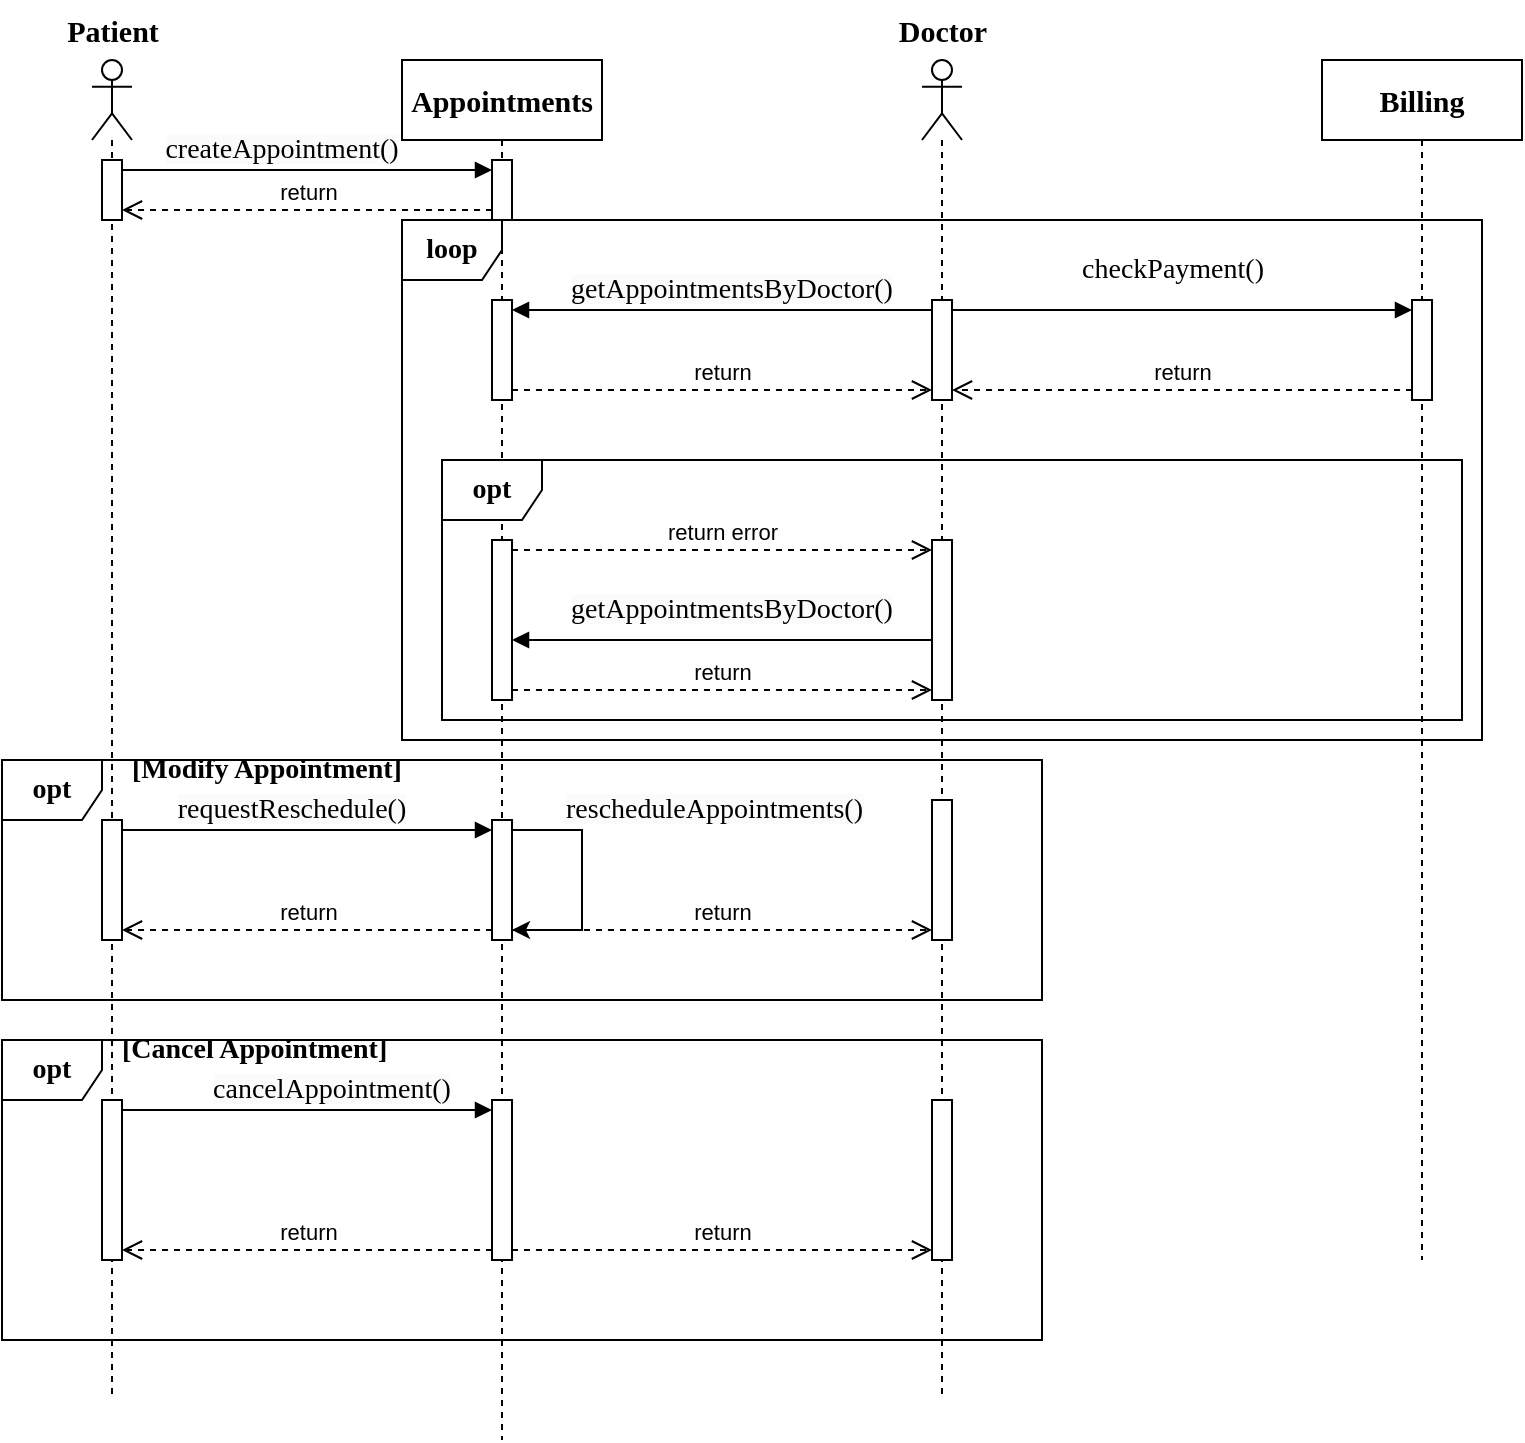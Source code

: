 <mxfile version="22.1.11" type="device">
  <diagram name="第 1 页" id="BuwkmsPcmdFG3GMaUP5k">
    <mxGraphModel dx="1050" dy="611" grid="1" gridSize="10" guides="1" tooltips="1" connect="1" arrows="1" fold="1" page="1" pageScale="1" pageWidth="2339" pageHeight="3300" math="0" shadow="0">
      <root>
        <mxCell id="0" />
        <mxCell id="1" parent="0" />
        <mxCell id="NCV-lj4KWRaKkDm543wy-3" value="" style="shape=umlLifeline;perimeter=lifelinePerimeter;whiteSpace=wrap;html=1;container=1;dropTarget=0;collapsible=0;recursiveResize=0;outlineConnect=0;portConstraint=eastwest;newEdgeStyle={&quot;curved&quot;:0,&quot;rounded&quot;:0};participant=umlActor;" parent="1" vertex="1">
          <mxGeometry x="640" y="120" width="20" height="670" as="geometry" />
        </mxCell>
        <mxCell id="NCV-lj4KWRaKkDm543wy-9" value="" style="html=1;points=[[0,0,0,0,5],[0,1,0,0,-5],[1,0,0,0,5],[1,1,0,0,-5]];perimeter=orthogonalPerimeter;outlineConnect=0;targetShapes=umlLifeline;portConstraint=eastwest;newEdgeStyle={&quot;curved&quot;:0,&quot;rounded&quot;:0};" parent="NCV-lj4KWRaKkDm543wy-3" vertex="1">
          <mxGeometry x="5" y="120" width="10" height="50" as="geometry" />
        </mxCell>
        <mxCell id="NCV-lj4KWRaKkDm543wy-31" value="" style="html=1;points=[[0,0,0,0,5],[0,1,0,0,-5],[1,0,0,0,5],[1,1,0,0,-5]];perimeter=orthogonalPerimeter;outlineConnect=0;targetShapes=umlLifeline;portConstraint=eastwest;newEdgeStyle={&quot;curved&quot;:0,&quot;rounded&quot;:0};" parent="NCV-lj4KWRaKkDm543wy-3" vertex="1">
          <mxGeometry x="5" y="520" width="10" height="80" as="geometry" />
        </mxCell>
        <mxCell id="NCV-lj4KWRaKkDm543wy-17" value="" style="html=1;points=[[0,0,0,0,5],[0,1,0,0,-5],[1,0,0,0,5],[1,1,0,0,-5]];perimeter=orthogonalPerimeter;outlineConnect=0;targetShapes=umlLifeline;portConstraint=eastwest;newEdgeStyle={&quot;curved&quot;:0,&quot;rounded&quot;:0};" parent="NCV-lj4KWRaKkDm543wy-3" vertex="1">
          <mxGeometry x="5" y="370" width="10" height="70" as="geometry" />
        </mxCell>
        <mxCell id="O4adYY38T9CCWT9tIrHU-11" value="" style="html=1;points=[[0,0,0,0,5],[0,1,0,0,-5],[1,0,0,0,5],[1,1,0,0,-5]];perimeter=orthogonalPerimeter;outlineConnect=0;targetShapes=umlLifeline;portConstraint=eastwest;newEdgeStyle={&quot;curved&quot;:0,&quot;rounded&quot;:0};" vertex="1" parent="NCV-lj4KWRaKkDm543wy-3">
          <mxGeometry x="5" y="240" width="10" height="80" as="geometry" />
        </mxCell>
        <mxCell id="NCV-lj4KWRaKkDm543wy-4" value="" style="shape=umlLifeline;perimeter=lifelinePerimeter;whiteSpace=wrap;html=1;container=1;dropTarget=0;collapsible=0;recursiveResize=0;outlineConnect=0;portConstraint=eastwest;newEdgeStyle={&quot;curved&quot;:0,&quot;rounded&quot;:0};participant=umlActor;" parent="1" vertex="1">
          <mxGeometry x="225" y="120" width="20" height="670" as="geometry" />
        </mxCell>
        <mxCell id="NCV-lj4KWRaKkDm543wy-8" value="" style="html=1;points=[[0,0,0,0,5],[0,1,0,0,-5],[1,0,0,0,5],[1,1,0,0,-5]];perimeter=orthogonalPerimeter;outlineConnect=0;targetShapes=umlLifeline;portConstraint=eastwest;newEdgeStyle={&quot;curved&quot;:0,&quot;rounded&quot;:0};" parent="NCV-lj4KWRaKkDm543wy-4" vertex="1">
          <mxGeometry x="5" y="50" width="10" height="30" as="geometry" />
        </mxCell>
        <mxCell id="NCV-lj4KWRaKkDm543wy-44" value="" style="html=1;points=[[0,0,0,0,5],[0,1,0,0,-5],[1,0,0,0,5],[1,1,0,0,-5]];perimeter=orthogonalPerimeter;outlineConnect=0;targetShapes=umlLifeline;portConstraint=eastwest;newEdgeStyle={&quot;curved&quot;:0,&quot;rounded&quot;:0};" parent="NCV-lj4KWRaKkDm543wy-4" vertex="1">
          <mxGeometry x="5" y="380" width="10" height="60" as="geometry" />
        </mxCell>
        <mxCell id="NCV-lj4KWRaKkDm543wy-45" value="" style="html=1;points=[[0,0,0,0,5],[0,1,0,0,-5],[1,0,0,0,5],[1,1,0,0,-5]];perimeter=orthogonalPerimeter;outlineConnect=0;targetShapes=umlLifeline;portConstraint=eastwest;newEdgeStyle={&quot;curved&quot;:0,&quot;rounded&quot;:0};" parent="NCV-lj4KWRaKkDm543wy-4" vertex="1">
          <mxGeometry x="5" y="520" width="10" height="80" as="geometry" />
        </mxCell>
        <mxCell id="NCV-lj4KWRaKkDm543wy-5" value="&lt;font size=&quot;1&quot; face=&quot;Times New Roman&quot;&gt;&lt;b style=&quot;font-size: 15px;&quot;&gt;Appointments&lt;/b&gt;&lt;/font&gt;" style="shape=umlLifeline;perimeter=lifelinePerimeter;whiteSpace=wrap;html=1;container=1;dropTarget=0;collapsible=0;recursiveResize=0;outlineConnect=0;portConstraint=eastwest;newEdgeStyle={&quot;curved&quot;:0,&quot;rounded&quot;:0};" parent="1" vertex="1">
          <mxGeometry x="380" y="120" width="100" height="690" as="geometry" />
        </mxCell>
        <mxCell id="NCV-lj4KWRaKkDm543wy-14" value="" style="html=1;points=[[0,0,0,0,5],[0,1,0,0,-5],[1,0,0,0,5],[1,1,0,0,-5]];perimeter=orthogonalPerimeter;outlineConnect=0;targetShapes=umlLifeline;portConstraint=eastwest;newEdgeStyle={&quot;curved&quot;:0,&quot;rounded&quot;:0};" parent="NCV-lj4KWRaKkDm543wy-5" vertex="1">
          <mxGeometry x="45" y="50" width="10" height="30" as="geometry" />
        </mxCell>
        <mxCell id="NCV-lj4KWRaKkDm543wy-28" value="" style="html=1;points=[[0,0,0,0,5],[0,1,0,0,-5],[1,0,0,0,5],[1,1,0,0,-5]];perimeter=orthogonalPerimeter;outlineConnect=0;targetShapes=umlLifeline;portConstraint=eastwest;newEdgeStyle={&quot;curved&quot;:0,&quot;rounded&quot;:0};" parent="NCV-lj4KWRaKkDm543wy-5" vertex="1">
          <mxGeometry x="45" y="520" width="10" height="80" as="geometry" />
        </mxCell>
        <mxCell id="NCV-lj4KWRaKkDm543wy-21" value="" style="html=1;points=[[0,0,0,0,5],[0,1,0,0,-5],[1,0,0,0,5],[1,1,0,0,-5]];perimeter=orthogonalPerimeter;outlineConnect=0;targetShapes=umlLifeline;portConstraint=eastwest;newEdgeStyle={&quot;curved&quot;:0,&quot;rounded&quot;:0};" parent="NCV-lj4KWRaKkDm543wy-5" vertex="1">
          <mxGeometry x="45" y="380" width="10" height="60" as="geometry" />
        </mxCell>
        <mxCell id="O4adYY38T9CCWT9tIrHU-1" value="" style="endArrow=classic;html=1;rounded=0;exitX=1;exitY=0;exitDx=0;exitDy=5;exitPerimeter=0;" edge="1" parent="NCV-lj4KWRaKkDm543wy-5" source="NCV-lj4KWRaKkDm543wy-21" target="NCV-lj4KWRaKkDm543wy-21">
          <mxGeometry width="50" height="50" relative="1" as="geometry">
            <mxPoint x="130" y="320" as="sourcePoint" />
            <mxPoint x="180" y="270" as="targetPoint" />
            <Array as="points">
              <mxPoint x="90" y="385" />
            </Array>
          </mxGeometry>
        </mxCell>
        <mxCell id="O4adYY38T9CCWT9tIrHU-3" value="" style="html=1;points=[[0,0,0,0,5],[0,1,0,0,-5],[1,0,0,0,5],[1,1,0,0,-5]];perimeter=orthogonalPerimeter;outlineConnect=0;targetShapes=umlLifeline;portConstraint=eastwest;newEdgeStyle={&quot;curved&quot;:0,&quot;rounded&quot;:0};" vertex="1" parent="NCV-lj4KWRaKkDm543wy-5">
          <mxGeometry x="45" y="120" width="10" height="50" as="geometry" />
        </mxCell>
        <mxCell id="NCV-lj4KWRaKkDm543wy-6" value="Patient" style="text;html=1;align=center;verticalAlign=middle;resizable=0;points=[];autosize=1;strokeColor=none;fillColor=none;fontFamily=Times New Roman;fontStyle=1;fontSize=15;" parent="1" vertex="1">
          <mxGeometry x="200" y="90" width="70" height="30" as="geometry" />
        </mxCell>
        <mxCell id="NCV-lj4KWRaKkDm543wy-7" value="Doctor" style="text;html=1;align=center;verticalAlign=middle;resizable=0;points=[];autosize=1;strokeColor=none;fillColor=none;fontFamily=Times New Roman;fontStyle=1;fontSize=15;" parent="1" vertex="1">
          <mxGeometry x="615" y="90" width="70" height="30" as="geometry" />
        </mxCell>
        <mxCell id="NCV-lj4KWRaKkDm543wy-19" value="&lt;b&gt;&lt;font style=&quot;font-size: 14px;&quot; face=&quot;Times New Roman&quot;&gt;opt&lt;/font&gt;&lt;/b&gt;" style="shape=umlFrame;whiteSpace=wrap;html=1;pointerEvents=0;recursiveResize=0;container=0;collapsible=0;width=50;" parent="1" vertex="1">
          <mxGeometry x="180" y="470" width="520" height="120" as="geometry" />
        </mxCell>
        <mxCell id="NCV-lj4KWRaKkDm543wy-36" value="&lt;b&gt;&lt;font style=&quot;font-size: 14px;&quot; face=&quot;Times New Roman&quot;&gt;opt&lt;/font&gt;&lt;/b&gt;" style="shape=umlFrame;whiteSpace=wrap;html=1;pointerEvents=0;recursiveResize=0;container=0;collapsible=0;width=50;" parent="1" vertex="1">
          <mxGeometry x="180" y="610" width="520" height="150" as="geometry" />
        </mxCell>
        <mxCell id="NCV-lj4KWRaKkDm543wy-52" value="[Modify Appointment]" style="text;whiteSpace=wrap;fontFamily=Times New Roman;fontStyle=1;fontSize=14;" parent="1" vertex="1">
          <mxGeometry x="242.5" y="460" width="140" height="40" as="geometry" />
        </mxCell>
        <mxCell id="NCV-lj4KWRaKkDm543wy-54" value="[Cancel Appointment]" style="text;whiteSpace=wrap;fontFamily=Times New Roman;fontStyle=1;fontSize=14;" parent="1" vertex="1">
          <mxGeometry x="237.5" y="600" width="140" height="40" as="geometry" />
        </mxCell>
        <mxCell id="nsqOyJmTtHDTBHi2q4xo-8" value="&lt;span style=&quot;color: rgb(0, 0, 0); font-size: 14px; font-style: normal; font-variant-ligatures: normal; font-variant-caps: normal; font-weight: 400; letter-spacing: normal; orphans: 2; text-indent: 0px; text-transform: none; widows: 2; word-spacing: 0px; -webkit-text-stroke-width: 0px; background-color: rgb(251, 251, 251); text-decoration-thickness: initial; text-decoration-style: initial; text-decoration-color: initial; float: none; display: inline !important;&quot;&gt;createAppointment()&lt;/span&gt;" style="text;whiteSpace=wrap;html=1;fontFamily=Times New Roman;fontSize=14;align=center;" parent="1" vertex="1">
          <mxGeometry x="245" y="150" width="150" height="30" as="geometry" />
        </mxCell>
        <mxCell id="nsqOyJmTtHDTBHi2q4xo-9" value="" style="html=1;verticalAlign=bottom;endArrow=block;curved=0;rounded=0;exitX=1;exitY=0;exitDx=0;exitDy=5;exitPerimeter=0;entryX=0;entryY=0;entryDx=0;entryDy=5;entryPerimeter=0;" parent="1" source="NCV-lj4KWRaKkDm543wy-8" target="NCV-lj4KWRaKkDm543wy-14" edge="1">
          <mxGeometry relative="1" as="geometry">
            <mxPoint x="330" y="80" as="sourcePoint" />
            <mxPoint x="590" y="100" as="targetPoint" />
          </mxGeometry>
        </mxCell>
        <mxCell id="nsqOyJmTtHDTBHi2q4xo-10" value="&lt;span style=&quot;color: rgb(0, 0, 0); font-family: &amp;quot;Times New Roman&amp;quot;; font-size: 14px; font-style: normal; font-variant-ligatures: normal; font-variant-caps: normal; font-weight: 400; letter-spacing: normal; orphans: 2; text-indent: 0px; text-transform: none; widows: 2; word-spacing: 0px; -webkit-text-stroke-width: 0px; background-color: rgb(251, 251, 251); text-decoration-thickness: initial; text-decoration-style: initial; text-decoration-color: initial; float: none; display: inline !important;&quot;&gt;getAppointmentsByDoctor()&lt;/span&gt;" style="text;whiteSpace=wrap;html=1;align=center;" parent="1" vertex="1">
          <mxGeometry x="450" y="220" width="190" height="40" as="geometry" />
        </mxCell>
        <mxCell id="nsqOyJmTtHDTBHi2q4xo-11" value="" style="html=1;verticalAlign=bottom;endArrow=block;curved=0;rounded=0;entryX=1;entryY=0;entryDx=0;entryDy=5;entryPerimeter=0;" parent="1" source="NCV-lj4KWRaKkDm543wy-9" target="O4adYY38T9CCWT9tIrHU-3" edge="1">
          <mxGeometry relative="1" as="geometry">
            <mxPoint x="330" y="80" as="sourcePoint" />
            <mxPoint x="590" y="120" as="targetPoint" />
          </mxGeometry>
        </mxCell>
        <mxCell id="nsqOyJmTtHDTBHi2q4xo-15" value="&lt;span style=&quot;color: rgb(0, 0, 0); font-family: &amp;quot;Times New Roman&amp;quot;; font-size: 14px; font-style: normal; font-variant-ligatures: normal; font-variant-caps: normal; font-weight: 400; letter-spacing: normal; orphans: 2; text-indent: 0px; text-transform: none; widows: 2; word-spacing: 0px; -webkit-text-stroke-width: 0px; background-color: rgb(251, 251, 251); text-decoration-thickness: initial; text-decoration-style: initial; text-decoration-color: initial; float: none; display: inline !important;&quot;&gt;requestReschedule()&lt;/span&gt;" style="text;whiteSpace=wrap;html=1;align=center;" parent="1" vertex="1">
          <mxGeometry x="250" y="480" width="150" height="40" as="geometry" />
        </mxCell>
        <mxCell id="nsqOyJmTtHDTBHi2q4xo-16" value="" style="html=1;verticalAlign=bottom;endArrow=block;curved=0;rounded=0;exitX=1;exitY=0;exitDx=0;exitDy=5;exitPerimeter=0;" parent="1" source="NCV-lj4KWRaKkDm543wy-44" target="NCV-lj4KWRaKkDm543wy-21" edge="1">
          <mxGeometry relative="1" as="geometry">
            <mxPoint x="330" y="80" as="sourcePoint" />
            <mxPoint x="590" y="100" as="targetPoint" />
          </mxGeometry>
        </mxCell>
        <mxCell id="nsqOyJmTtHDTBHi2q4xo-17" value="return" style="html=1;verticalAlign=bottom;endArrow=open;dashed=1;endSize=8;curved=0;rounded=0;entryX=1;entryY=1;entryDx=0;entryDy=-5;entryPerimeter=0;exitX=0;exitY=1;exitDx=0;exitDy=-5;exitPerimeter=0;" parent="1" source="NCV-lj4KWRaKkDm543wy-21" target="NCV-lj4KWRaKkDm543wy-44" edge="1">
          <mxGeometry relative="1" as="geometry">
            <mxPoint x="320" y="100" as="targetPoint" />
            <mxPoint x="230" y="60" as="sourcePoint" />
          </mxGeometry>
        </mxCell>
        <mxCell id="nsqOyJmTtHDTBHi2q4xo-21" value="return" style="html=1;verticalAlign=bottom;endArrow=open;dashed=1;endSize=8;curved=0;rounded=0;entryX=0;entryY=1;entryDx=0;entryDy=-5;entryPerimeter=0;exitX=1;exitY=1;exitDx=0;exitDy=-5;exitPerimeter=0;" parent="1" source="NCV-lj4KWRaKkDm543wy-21" target="NCV-lj4KWRaKkDm543wy-17" edge="1">
          <mxGeometry relative="1" as="geometry">
            <mxPoint x="250" y="325" as="targetPoint" />
            <mxPoint x="435" y="325" as="sourcePoint" />
          </mxGeometry>
        </mxCell>
        <mxCell id="nsqOyJmTtHDTBHi2q4xo-22" value="" style="html=1;verticalAlign=bottom;endArrow=block;curved=0;rounded=0;entryX=0;entryY=0;entryDx=0;entryDy=5;entryPerimeter=0;exitX=1;exitY=0;exitDx=0;exitDy=5;exitPerimeter=0;" parent="1" source="NCV-lj4KWRaKkDm543wy-45" target="NCV-lj4KWRaKkDm543wy-28" edge="1">
          <mxGeometry relative="1" as="geometry">
            <mxPoint x="330" y="80" as="sourcePoint" />
            <mxPoint x="590" y="100" as="targetPoint" />
          </mxGeometry>
        </mxCell>
        <mxCell id="nsqOyJmTtHDTBHi2q4xo-23" value="&lt;span style=&quot;border-color: var(--border-color); color: rgb(0, 0, 0); font-style: normal; font-variant-ligatures: normal; font-variant-caps: normal; font-weight: 400; letter-spacing: normal; orphans: 2; text-indent: 0px; text-transform: none; widows: 2; word-spacing: 0px; -webkit-text-stroke-width: 0px; text-decoration-thickness: initial; text-decoration-style: initial; text-decoration-color: initial; font-family: &amp;quot;Times New Roman&amp;quot;; font-size: 14px; background-color: rgb(251, 251, 251); float: none; display: inline !important;&quot;&gt;cancelAppointment()&lt;/span&gt;&lt;br style=&quot;border-color: var(--border-color); color: rgb(0, 0, 0); font-style: normal; font-variant-ligatures: normal; font-variant-caps: normal; font-weight: 400; letter-spacing: normal; orphans: 2; text-indent: 0px; text-transform: none; widows: 2; word-spacing: 0px; -webkit-text-stroke-width: 0px; text-decoration-thickness: initial; text-decoration-style: initial; text-decoration-color: initial; font-family: &amp;quot;Times New Roman&amp;quot;; font-size: 14px; background-color: rgb(251, 251, 251);&quot;&gt;" style="text;whiteSpace=wrap;html=1;align=center;" parent="1" vertex="1">
          <mxGeometry x="270" y="620" width="150" height="40" as="geometry" />
        </mxCell>
        <mxCell id="nsqOyJmTtHDTBHi2q4xo-24" value="return" style="html=1;verticalAlign=bottom;endArrow=open;dashed=1;endSize=8;curved=0;rounded=0;entryX=1;entryY=1;entryDx=0;entryDy=-5;entryPerimeter=0;exitX=0;exitY=1;exitDx=0;exitDy=-5;exitPerimeter=0;" parent="1" source="NCV-lj4KWRaKkDm543wy-28" target="NCV-lj4KWRaKkDm543wy-45" edge="1">
          <mxGeometry relative="1" as="geometry">
            <mxPoint x="250" y="325" as="targetPoint" />
            <mxPoint x="435" y="325" as="sourcePoint" />
          </mxGeometry>
        </mxCell>
        <mxCell id="nsqOyJmTtHDTBHi2q4xo-25" value="return" style="html=1;verticalAlign=bottom;endArrow=open;dashed=1;endSize=8;curved=0;rounded=0;exitX=1;exitY=1;exitDx=0;exitDy=-5;exitPerimeter=0;" parent="1" source="NCV-lj4KWRaKkDm543wy-28" target="NCV-lj4KWRaKkDm543wy-31" edge="1">
          <mxGeometry relative="1" as="geometry">
            <mxPoint x="260" y="335" as="targetPoint" />
            <mxPoint x="445" y="335" as="sourcePoint" />
          </mxGeometry>
        </mxCell>
        <mxCell id="nsqOyJmTtHDTBHi2q4xo-26" value="checkPayment()" style="text;html=1;align=center;verticalAlign=middle;resizable=0;points=[];autosize=1;strokeColor=none;fillColor=none;fontStyle=0;fontFamily=Times New Roman;fontSize=14;" parent="1" vertex="1">
          <mxGeometry x="710" y="210" width="110" height="30" as="geometry" />
        </mxCell>
        <mxCell id="nsqOyJmTtHDTBHi2q4xo-27" value="&lt;font face=&quot;Times New Roman&quot;&gt;&lt;span style=&quot;font-size: 15px;&quot;&gt;&lt;b&gt;Billing&lt;/b&gt;&lt;/span&gt;&lt;/font&gt;" style="shape=umlLifeline;perimeter=lifelinePerimeter;whiteSpace=wrap;html=1;container=1;dropTarget=0;collapsible=0;recursiveResize=0;outlineConnect=0;portConstraint=eastwest;newEdgeStyle={&quot;curved&quot;:0,&quot;rounded&quot;:0};" parent="1" vertex="1">
          <mxGeometry x="840" y="120" width="100" height="600" as="geometry" />
        </mxCell>
        <mxCell id="nsqOyJmTtHDTBHi2q4xo-28" value="" style="html=1;points=[[0,0,0,0,5],[0,1,0,0,-5],[1,0,0,0,5],[1,1,0,0,-5]];perimeter=orthogonalPerimeter;outlineConnect=0;targetShapes=umlLifeline;portConstraint=eastwest;newEdgeStyle={&quot;curved&quot;:0,&quot;rounded&quot;:0};" parent="nsqOyJmTtHDTBHi2q4xo-27" vertex="1">
          <mxGeometry x="45" y="120" width="10" height="50" as="geometry" />
        </mxCell>
        <mxCell id="NCV-lj4KWRaKkDm543wy-15" value="" style="html=1;verticalAlign=bottom;endArrow=block;curved=0;rounded=0;exitX=1;exitY=0;exitDx=0;exitDy=5;exitPerimeter=0;entryX=0;entryY=0;entryDx=0;entryDy=5;entryPerimeter=0;" parent="1" source="NCV-lj4KWRaKkDm543wy-9" target="nsqOyJmTtHDTBHi2q4xo-28" edge="1">
          <mxGeometry relative="1" as="geometry">
            <mxPoint x="800" y="80" as="sourcePoint" />
            <mxPoint x="830" y="250" as="targetPoint" />
            <Array as="points" />
          </mxGeometry>
        </mxCell>
        <mxCell id="nsqOyJmTtHDTBHi2q4xo-32" value="return" style="html=1;verticalAlign=bottom;endArrow=open;dashed=1;endSize=8;curved=0;rounded=0;entryX=1;entryY=1;entryDx=0;entryDy=-5;entryPerimeter=0;exitX=0;exitY=1;exitDx=0;exitDy=-5;exitPerimeter=0;" parent="1" source="nsqOyJmTtHDTBHi2q4xo-28" target="NCV-lj4KWRaKkDm543wy-9" edge="1">
          <mxGeometry relative="1" as="geometry">
            <mxPoint x="655" y="325" as="targetPoint" />
            <mxPoint x="445" y="325" as="sourcePoint" />
          </mxGeometry>
        </mxCell>
        <mxCell id="nsqOyJmTtHDTBHi2q4xo-33" value="return" style="html=1;verticalAlign=bottom;endArrow=open;dashed=1;endSize=8;curved=0;rounded=0;entryX=1;entryY=1;entryDx=0;entryDy=-5;entryPerimeter=0;exitX=0;exitY=1;exitDx=0;exitDy=-5;exitPerimeter=0;" parent="1" source="NCV-lj4KWRaKkDm543wy-14" target="NCV-lj4KWRaKkDm543wy-8" edge="1">
          <mxGeometry relative="1" as="geometry">
            <mxPoint x="665" y="215" as="targetPoint" />
            <mxPoint x="895" y="215" as="sourcePoint" />
          </mxGeometry>
        </mxCell>
        <mxCell id="O4adYY38T9CCWT9tIrHU-5" value="&lt;font face=&quot;Times New Roman&quot;&gt;&lt;span style=&quot;font-size: 14px;&quot;&gt;&lt;b&gt;loop&lt;/b&gt;&lt;/span&gt;&lt;/font&gt;" style="shape=umlFrame;whiteSpace=wrap;html=1;pointerEvents=0;recursiveResize=0;container=0;collapsible=0;width=50;" vertex="1" parent="1">
          <mxGeometry x="380" y="200" width="540" height="260" as="geometry" />
        </mxCell>
        <mxCell id="O4adYY38T9CCWT9tIrHU-9" value="&lt;b&gt;&lt;font style=&quot;font-size: 14px;&quot; face=&quot;Times New Roman&quot;&gt;opt&lt;/font&gt;&lt;/b&gt;" style="shape=umlFrame;whiteSpace=wrap;html=1;pointerEvents=0;recursiveResize=0;container=0;collapsible=0;width=50;" vertex="1" parent="1">
          <mxGeometry x="400" y="320" width="510" height="130" as="geometry" />
        </mxCell>
        <mxCell id="O4adYY38T9CCWT9tIrHU-10" value="return" style="html=1;verticalAlign=bottom;endArrow=open;dashed=1;endSize=8;curved=0;rounded=0;exitX=1;exitY=1;exitDx=0;exitDy=-5;exitPerimeter=0;entryX=0;entryY=1;entryDx=0;entryDy=-5;entryPerimeter=0;" edge="1" parent="1" source="O4adYY38T9CCWT9tIrHU-3" target="NCV-lj4KWRaKkDm543wy-9">
          <mxGeometry relative="1" as="geometry">
            <mxPoint x="620" y="285" as="targetPoint" />
            <mxPoint x="895" y="285" as="sourcePoint" />
          </mxGeometry>
        </mxCell>
        <mxCell id="O4adYY38T9CCWT9tIrHU-12" value="" style="html=1;points=[[0,0,0,0,5],[0,1,0,0,-5],[1,0,0,0,5],[1,1,0,0,-5]];perimeter=orthogonalPerimeter;outlineConnect=0;targetShapes=umlLifeline;portConstraint=eastwest;newEdgeStyle={&quot;curved&quot;:0,&quot;rounded&quot;:0};" vertex="1" parent="1">
          <mxGeometry x="425" y="360" width="10" height="80" as="geometry" />
        </mxCell>
        <mxCell id="O4adYY38T9CCWT9tIrHU-13" value="return error" style="html=1;verticalAlign=bottom;endArrow=open;dashed=1;endSize=8;curved=0;rounded=0;exitX=1;exitY=0;exitDx=0;exitDy=5;exitPerimeter=0;entryX=0;entryY=0;entryDx=0;entryDy=5;entryPerimeter=0;" edge="1" parent="1" source="O4adYY38T9CCWT9tIrHU-12" target="O4adYY38T9CCWT9tIrHU-11">
          <mxGeometry relative="1" as="geometry">
            <mxPoint x="655" y="295" as="targetPoint" />
            <mxPoint x="445" y="295" as="sourcePoint" />
          </mxGeometry>
        </mxCell>
        <mxCell id="O4adYY38T9CCWT9tIrHU-17" value="" style="html=1;verticalAlign=bottom;endArrow=block;curved=0;rounded=0;" edge="1" parent="1" source="O4adYY38T9CCWT9tIrHU-11" target="O4adYY38T9CCWT9tIrHU-12">
          <mxGeometry relative="1" as="geometry">
            <mxPoint x="655" y="255" as="sourcePoint" />
            <mxPoint x="445" y="255" as="targetPoint" />
            <Array as="points">
              <mxPoint x="540" y="410" />
            </Array>
          </mxGeometry>
        </mxCell>
        <mxCell id="O4adYY38T9CCWT9tIrHU-18" value="&lt;span style=&quot;color: rgb(0, 0, 0); font-family: &amp;quot;Times New Roman&amp;quot;; font-size: 14px; font-style: normal; font-variant-ligatures: normal; font-variant-caps: normal; font-weight: 400; letter-spacing: normal; orphans: 2; text-indent: 0px; text-transform: none; widows: 2; word-spacing: 0px; -webkit-text-stroke-width: 0px; background-color: rgb(251, 251, 251); text-decoration-thickness: initial; text-decoration-style: initial; text-decoration-color: initial; float: none; display: inline !important;&quot;&gt;getAppointmentsByDoctor()&lt;/span&gt;" style="text;whiteSpace=wrap;html=1;align=center;" vertex="1" parent="1">
          <mxGeometry x="450" y="380" width="190" height="40" as="geometry" />
        </mxCell>
        <mxCell id="O4adYY38T9CCWT9tIrHU-2" value="&lt;span style=&quot;color: rgb(0, 0, 0); font-family: &amp;quot;Times New Roman&amp;quot;; font-size: 14px; font-style: normal; font-variant-ligatures: normal; font-variant-caps: normal; font-weight: 400; letter-spacing: normal; orphans: 2; text-align: left; text-indent: 0px; text-transform: none; widows: 2; word-spacing: 0px; -webkit-text-stroke-width: 0px; background-color: rgb(251, 251, 251); text-decoration-thickness: initial; text-decoration-style: initial; text-decoration-color: initial; float: none; display: inline !important;&quot;&gt;rescheduleAppointments()&lt;/span&gt;" style="text;whiteSpace=wrap;html=1;" vertex="1" parent="1">
          <mxGeometry x="460" y="480" width="190" height="40" as="geometry" />
        </mxCell>
        <mxCell id="O4adYY38T9CCWT9tIrHU-20" value="return" style="html=1;verticalAlign=bottom;endArrow=open;dashed=1;endSize=8;curved=0;rounded=0;exitX=1;exitY=1;exitDx=0;exitDy=-5;exitPerimeter=0;entryX=0;entryY=1;entryDx=0;entryDy=-5;entryPerimeter=0;" edge="1" parent="1" source="O4adYY38T9CCWT9tIrHU-12" target="O4adYY38T9CCWT9tIrHU-11">
          <mxGeometry relative="1" as="geometry">
            <mxPoint x="655" y="295" as="targetPoint" />
            <mxPoint x="445" y="295" as="sourcePoint" />
          </mxGeometry>
        </mxCell>
      </root>
    </mxGraphModel>
  </diagram>
</mxfile>
